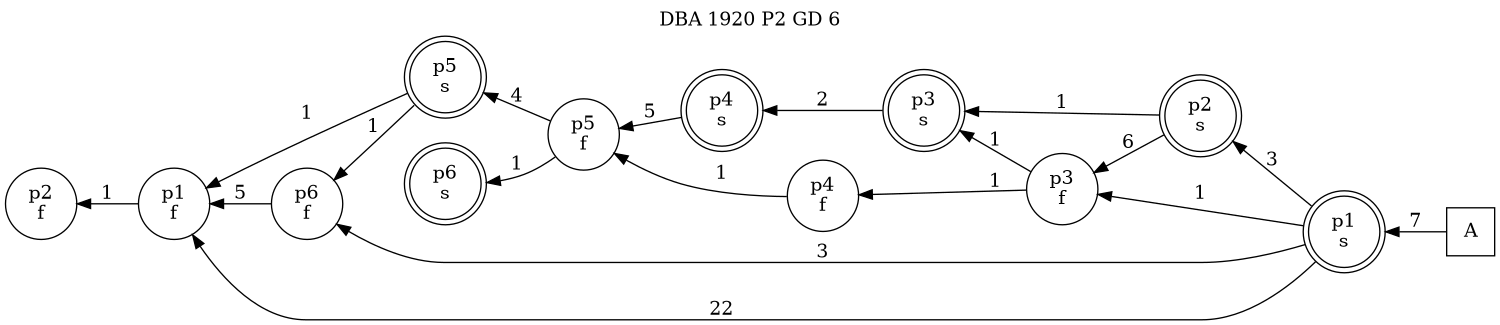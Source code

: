 digraph DBA_1920_P2_GD_6_GOOD {
labelloc="tl"
label= " DBA 1920 P2 GD 6 "
rankdir="RL";
graph [ size=" 10 , 10 !"]

"A" [shape="square" label="A"]
"p1_s" [shape="doublecircle" label="p1
s"]
"p2_s" [shape="doublecircle" label="p2
s"]
"p3_f" [shape="circle" label="p3
f"]
"p3_s" [shape="doublecircle" label="p3
s"]
"p4_s" [shape="doublecircle" label="p4
s"]
"p5_f" [shape="circle" label="p5
f"]
"p5_s" [shape="doublecircle" label="p5
s"]
"p6_f" [shape="circle" label="p6
f"]
"p1_f" [shape="circle" label="p1
f"]
"p2_f" [shape="circle" label="p2
f"]
"p4_f" [shape="circle" label="p4
f"]
"p6_s" [shape="doublecircle" label="p6
s"]
"A" -> "p1_s" [ label=7]
"p1_s" -> "p2_s" [ label=3]
"p1_s" -> "p3_f" [ label=1]
"p1_s" -> "p6_f" [ label=3]
"p1_s" -> "p1_f" [ label=22]
"p2_s" -> "p3_f" [ label=6]
"p2_s" -> "p3_s" [ label=1]
"p3_f" -> "p3_s" [ label=1]
"p3_f" -> "p4_f" [ label=1]
"p3_s" -> "p4_s" [ label=2]
"p4_s" -> "p5_f" [ label=5]
"p5_f" -> "p5_s" [ label=4]
"p5_f" -> "p6_s" [ label=1]
"p5_s" -> "p6_f" [ label=1]
"p5_s" -> "p1_f" [ label=1]
"p6_f" -> "p1_f" [ label=5]
"p1_f" -> "p2_f" [ label=1]
"p4_f" -> "p5_f" [ label=1]
}
